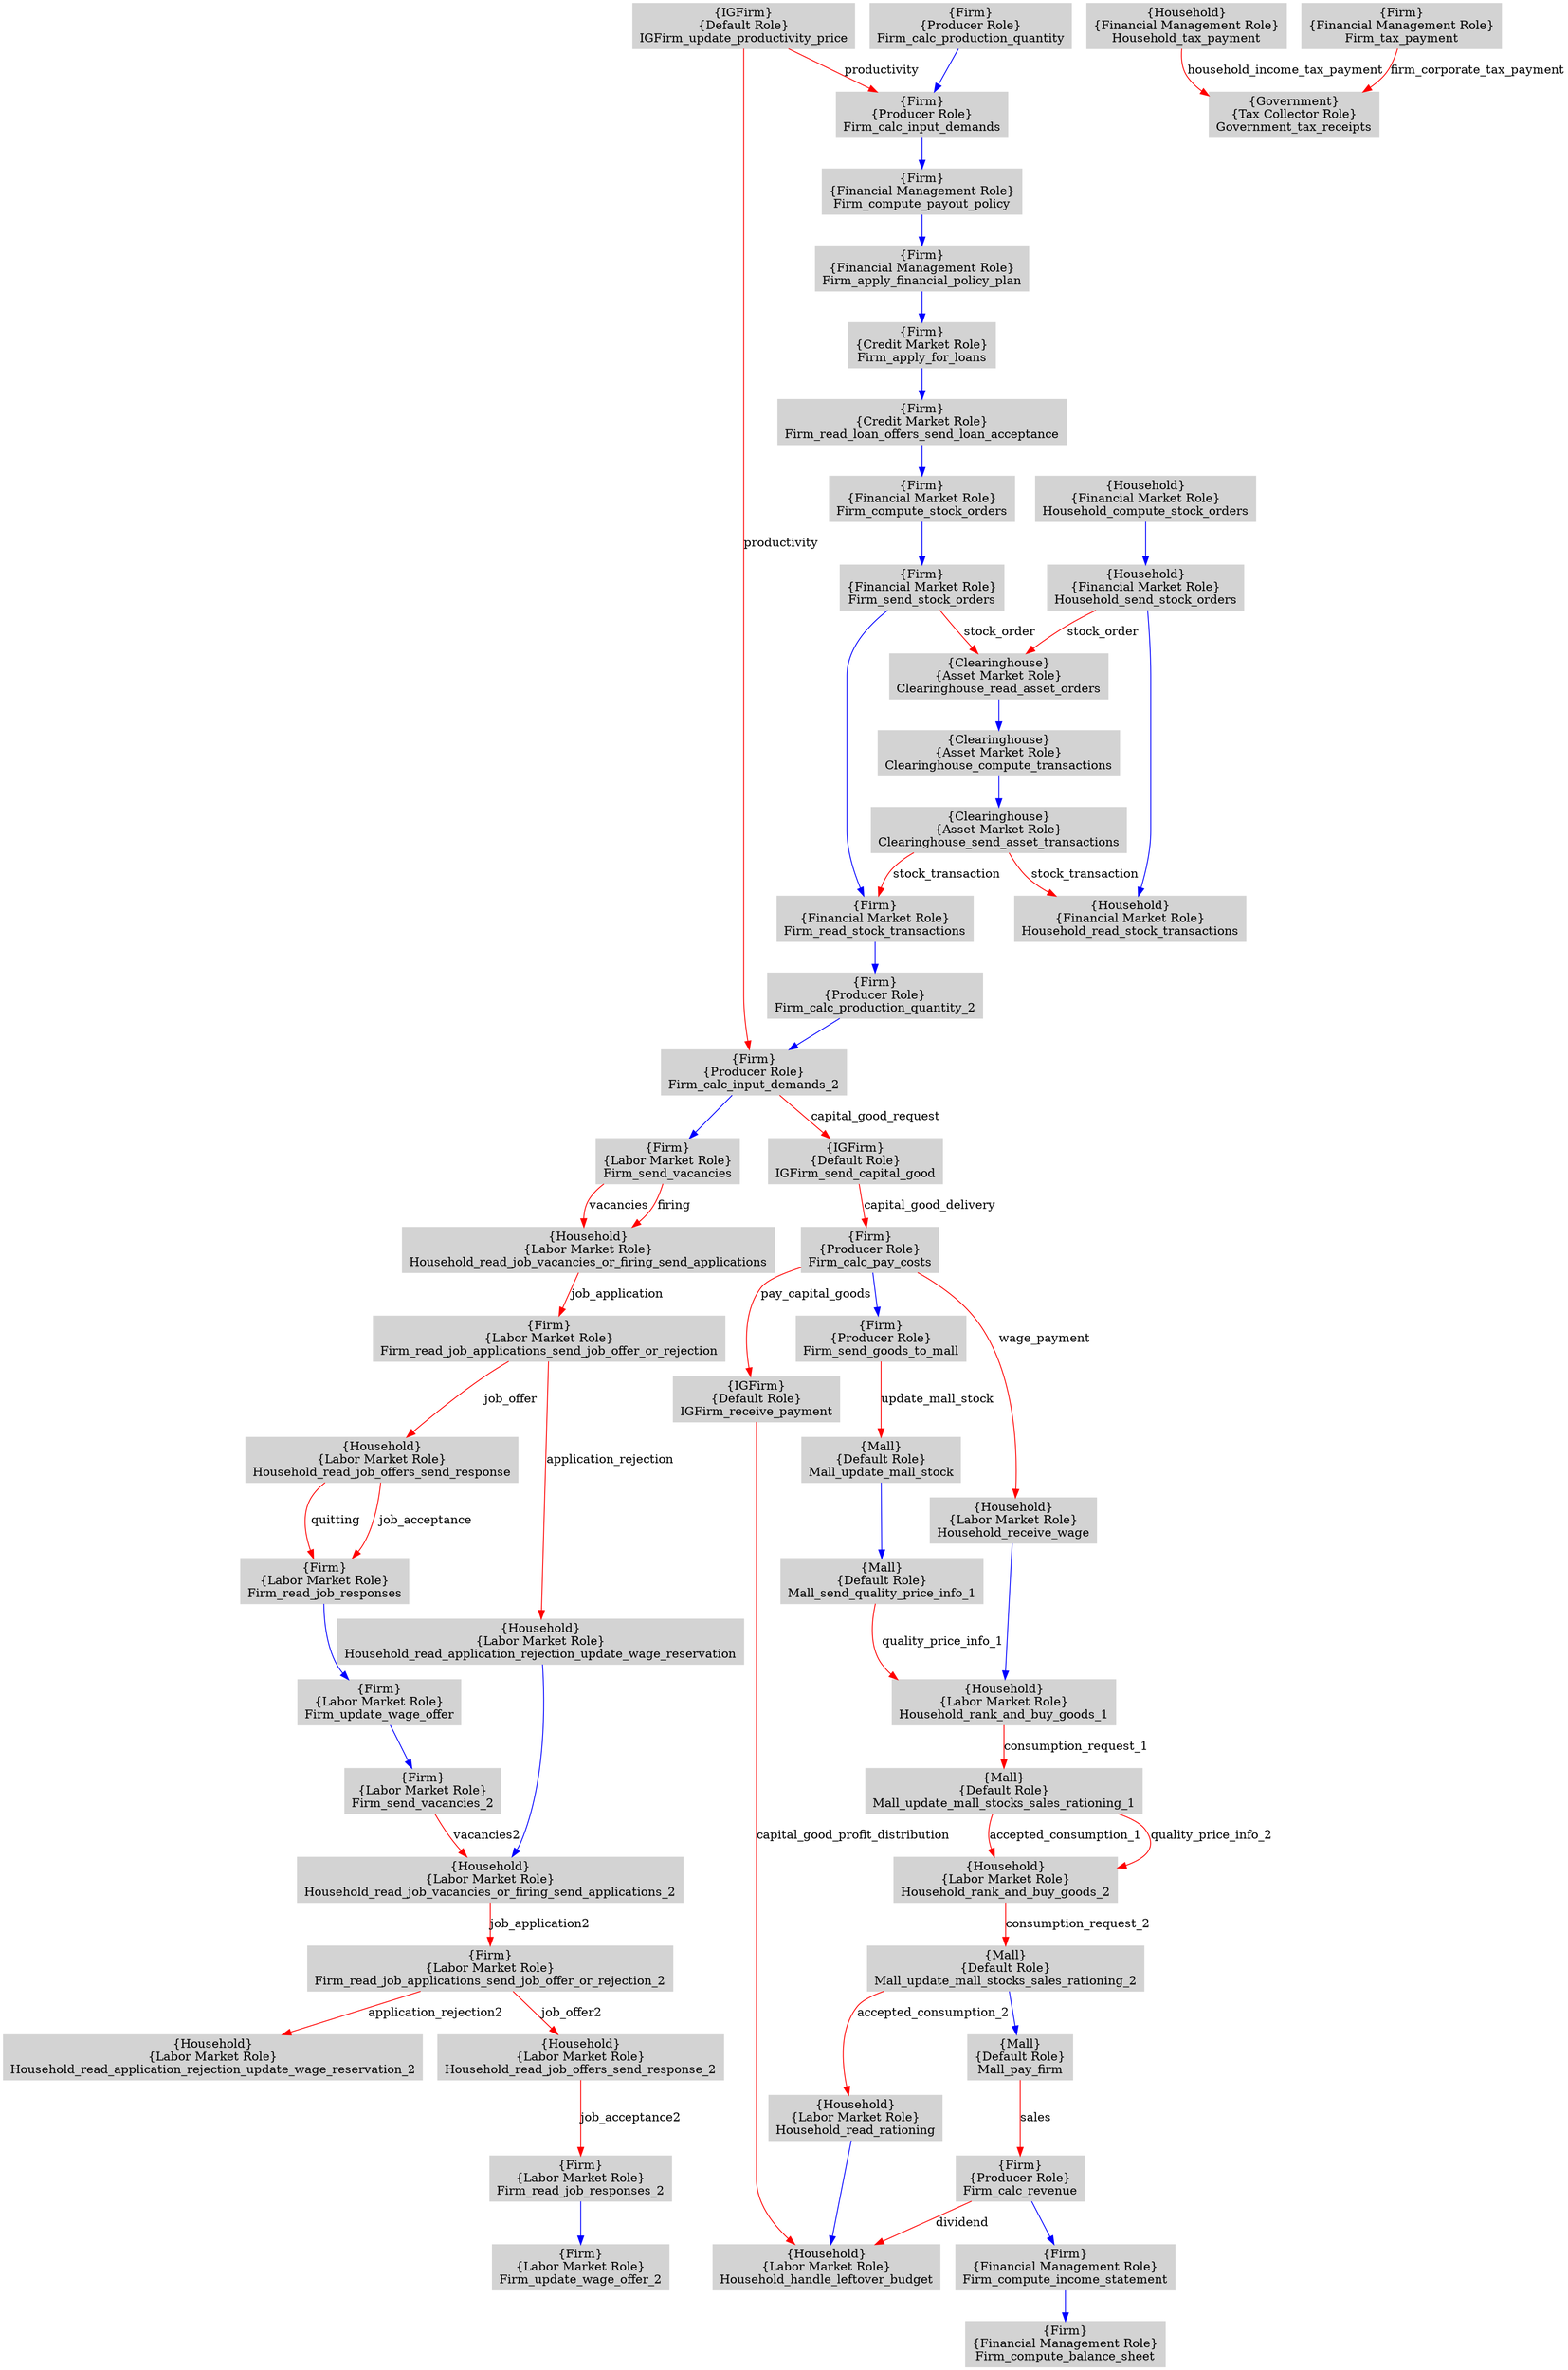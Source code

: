 digraph A {
    node [shape=box,style=filled,color=lightgray];
    "{Firm}\n{Labor Market Role}\nFirm_send_vacancies" -> "{Household}\n{Labor Market Role}\nHousehold_read_job_vacancies_or_firing_send_applications"  [label = "vacancies",color=red];
    "{Firm}\n{Labor Market Role}\nFirm_send_vacancies_2" -> "{Household}\n{Labor Market Role}\nHousehold_read_job_vacancies_or_firing_send_applications_2"  [label = "vacancies2",color=red];
    "{Firm}\n{Labor Market Role}\nFirm_send_vacancies" -> "{Household}\n{Labor Market Role}\nHousehold_read_job_vacancies_or_firing_send_applications"  [label = "firing",color=red];
    "{Household}\n{Labor Market Role}\nHousehold_read_job_vacancies_or_firing_send_applications" -> "{Firm}\n{Labor Market Role}\nFirm_read_job_applications_send_job_offer_or_rejection"  [label = "job_application",color=red];
    "{Household}\n{Labor Market Role}\nHousehold_read_job_vacancies_or_firing_send_applications_2" -> "{Firm}\n{Labor Market Role}\nFirm_read_job_applications_send_job_offer_or_rejection_2"  [label = "job_application2",color=red];
    "{Firm}\n{Labor Market Role}\nFirm_read_job_applications_send_job_offer_or_rejection" -> "{Household}\n{Labor Market Role}\nHousehold_read_job_offers_send_response"  [label = "job_offer",color=red];
    "{Firm}\n{Labor Market Role}\nFirm_read_job_applications_send_job_offer_or_rejection_2" -> "{Household}\n{Labor Market Role}\nHousehold_read_job_offers_send_response_2"  [label = "job_offer2",color=red];
    "{Household}\n{Labor Market Role}\nHousehold_read_job_offers_send_response" -> "{Firm}\n{Labor Market Role}\nFirm_read_job_responses"  [label = "job_acceptance",color=red];
    "{Household}\n{Labor Market Role}\nHousehold_read_job_offers_send_response_2" -> "{Firm}\n{Labor Market Role}\nFirm_read_job_responses_2"  [label = "job_acceptance2",color=red];
    "{Firm}\n{Labor Market Role}\nFirm_read_job_applications_send_job_offer_or_rejection" -> "{Household}\n{Labor Market Role}\nHousehold_read_application_rejection_update_wage_reservation"  [label = "application_rejection",color=red];
    "{Firm}\n{Labor Market Role}\nFirm_read_job_applications_send_job_offer_or_rejection_2" -> "{Household}\n{Labor Market Role}\nHousehold_read_application_rejection_update_wage_reservation_2"  [label = "application_rejection2",color=red];
    "{Household}\n{Labor Market Role}\nHousehold_read_job_offers_send_response" -> "{Firm}\n{Labor Market Role}\nFirm_read_job_responses"  [label = "quitting",color=red];
    "{IGFirm}\n{Default Role}\nIGFirm_update_productivity_price" -> "{Firm}\n{Producer Role}\nFirm_calc_input_demands"  [label = "productivity",color=red];
    "{IGFirm}\n{Default Role}\nIGFirm_update_productivity_price" -> "{Firm}\n{Producer Role}\nFirm_calc_input_demands_2"  [label = "productivity",color=red];
    "{Firm}\n{Producer Role}\nFirm_calc_input_demands_2" -> "{IGFirm}\n{Default Role}\nIGFirm_send_capital_good"  [label = "capital_good_request",color=red];
    "{IGFirm}\n{Default Role}\nIGFirm_receive_payment" -> "{Household}\n{Labor Market Role}\nHousehold_handle_leftover_budget"  [label = "capital_good_profit_distribution",color=red];
    "{IGFirm}\n{Default Role}\nIGFirm_send_capital_good" -> "{Firm}\n{Producer Role}\nFirm_calc_pay_costs"  [label = "capital_good_delivery",color=red];
    "{Firm}\n{Producer Role}\nFirm_calc_pay_costs" -> "{Household}\n{Labor Market Role}\nHousehold_receive_wage"  [label = "wage_payment",color=red];
    "{Mall}\n{Default Role}\nMall_send_quality_price_info_1" -> "{Household}\n{Labor Market Role}\nHousehold_rank_and_buy_goods_1"  [label = "quality_price_info_1",color=red];
    "{Mall}\n{Default Role}\nMall_update_mall_stocks_sales_rationing_1" -> "{Household}\n{Labor Market Role}\nHousehold_rank_and_buy_goods_2"  [label = "quality_price_info_2",color=red];
    "{Firm}\n{Producer Role}\nFirm_send_goods_to_mall" -> "{Mall}\n{Default Role}\nMall_update_mall_stock"  [label = "update_mall_stock",color=red];
    "{Firm}\n{Producer Role}\nFirm_calc_revenue" -> "{Household}\n{Labor Market Role}\nHousehold_handle_leftover_budget"  [label = "dividend",color=red];
    "{Household}\n{Labor Market Role}\nHousehold_rank_and_buy_goods_1" -> "{Mall}\n{Default Role}\nMall_update_mall_stocks_sales_rationing_1"  [label = "consumption_request_1",color=red];
    "{Household}\n{Labor Market Role}\nHousehold_rank_and_buy_goods_2" -> "{Mall}\n{Default Role}\nMall_update_mall_stocks_sales_rationing_2"  [label = "consumption_request_2",color=red];
    "{Mall}\n{Default Role}\nMall_update_mall_stocks_sales_rationing_1" -> "{Household}\n{Labor Market Role}\nHousehold_rank_and_buy_goods_2"  [label = "accepted_consumption_1",color=red];
    "{Mall}\n{Default Role}\nMall_update_mall_stocks_sales_rationing_2" -> "{Household}\n{Labor Market Role}\nHousehold_read_rationing"  [label = "accepted_consumption_2",color=red];
    "{Mall}\n{Default Role}\nMall_pay_firm" -> "{Firm}\n{Producer Role}\nFirm_calc_revenue"  [label = "sales",color=red];
    "{Firm}\n{Producer Role}\nFirm_calc_pay_costs" -> "{IGFirm}\n{Default Role}\nIGFirm_receive_payment"  [label = "pay_capital_goods",color=red];
    "{Household}\n{Financial Management Role}\nHousehold_tax_payment" -> "{Government}\n{Tax Collector Role}\nGovernment_tax_receipts"  [label = "household_income_tax_payment",color=red];
    "{Firm}\n{Financial Management Role}\nFirm_tax_payment" -> "{Government}\n{Tax Collector Role}\nGovernment_tax_receipts"  [label = "firm_corporate_tax_payment",color=red];
    "{Firm}\n{Financial Market Role}\nFirm_send_stock_orders" -> "{Clearinghouse}\n{Asset Market Role}\nClearinghouse_read_asset_orders"  [label = "stock_order",color=red];
    "{Household}\n{Financial Market Role}\nHousehold_send_stock_orders" -> "{Clearinghouse}\n{Asset Market Role}\nClearinghouse_read_asset_orders"  [label = "stock_order",color=red];
    "{Clearinghouse}\n{Asset Market Role}\nClearinghouse_send_asset_transactions" -> "{Firm}\n{Financial Market Role}\nFirm_read_stock_transactions"  [label = "stock_transaction",color=red];
    "{Clearinghouse}\n{Asset Market Role}\nClearinghouse_send_asset_transactions" -> "{Household}\n{Financial Market Role}\nHousehold_read_stock_transactions"  [label = "stock_transaction",color=red];
    "{Firm}\n{Producer Role}\nFirm_calc_input_demands_2" -> "{Firm}\n{Labor Market Role}\nFirm_send_vacancies" [color=blue];
    "{Firm}\n{Labor Market Role}\nFirm_read_job_responses" -> "{Firm}\n{Labor Market Role}\nFirm_update_wage_offer" [color=blue];
    "{Firm}\n{Labor Market Role}\nFirm_update_wage_offer" -> "{Firm}\n{Labor Market Role}\nFirm_send_vacancies_2" [color=blue];
    "{Firm}\n{Labor Market Role}\nFirm_read_job_responses_2" -> "{Firm}\n{Labor Market Role}\nFirm_update_wage_offer_2" [color=blue];
    "{Firm}\n{Producer Role}\nFirm_calc_production_quantity" -> "{Firm}\n{Producer Role}\nFirm_calc_input_demands" [color=blue];
    "{Firm}\n{Producer Role}\nFirm_calc_pay_costs" -> "{Firm}\n{Producer Role}\nFirm_send_goods_to_mall" [color=blue];
    "{Firm}\n{Producer Role}\nFirm_calc_production_quantity_2" -> "{Firm}\n{Producer Role}\nFirm_calc_input_demands_2" [color=blue];
    "{Firm}\n{Financial Market Role}\nFirm_read_stock_transactions" -> "{Firm}\n{Producer Role}\nFirm_calc_production_quantity_2" [color=blue];
    "{Firm}\n{Producer Role}\nFirm_calc_revenue" -> "{Firm}\n{Financial Management Role}\nFirm_compute_income_statement" [color=blue];
    "{Firm}\n{Financial Management Role}\nFirm_compute_income_statement" -> "{Firm}\n{Financial Management Role}\nFirm_compute_balance_sheet" [color=blue];
    "{Firm}\n{Producer Role}\nFirm_calc_input_demands" -> "{Firm}\n{Financial Management Role}\nFirm_compute_payout_policy" [color=blue];
    "{Firm}\n{Financial Management Role}\nFirm_compute_payout_policy" -> "{Firm}\n{Financial Management Role}\nFirm_apply_financial_policy_plan" [color=blue];
    "{Firm}\n{Financial Management Role}\nFirm_apply_financial_policy_plan" -> "{Firm}\n{Credit Market Role}\nFirm_apply_for_loans" [color=blue];
    "{Firm}\n{Credit Market Role}\nFirm_apply_for_loans" -> "{Firm}\n{Credit Market Role}\nFirm_read_loan_offers_send_loan_acceptance" [color=blue];
    "{Firm}\n{Financial Market Role}\nFirm_compute_stock_orders" -> "{Firm}\n{Financial Market Role}\nFirm_send_stock_orders" [color=blue];
    "{Firm}\n{Financial Market Role}\nFirm_send_stock_orders" -> "{Firm}\n{Financial Market Role}\nFirm_read_stock_transactions" [color=blue];
    "{Firm}\n{Credit Market Role}\nFirm_read_loan_offers_send_loan_acceptance" -> "{Firm}\n{Financial Market Role}\nFirm_compute_stock_orders" [color=blue];
    "{Household}\n{Labor Market Role}\nHousehold_read_application_rejection_update_wage_reservation" -> "{Household}\n{Labor Market Role}\nHousehold_read_job_vacancies_or_firing_send_applications_2" [color=blue];
    "{Household}\n{Labor Market Role}\nHousehold_receive_wage" -> "{Household}\n{Labor Market Role}\nHousehold_rank_and_buy_goods_1" [color=blue];
    "{Household}\n{Labor Market Role}\nHousehold_read_rationing" -> "{Household}\n{Labor Market Role}\nHousehold_handle_leftover_budget" [color=blue];
    "{Household}\n{Financial Market Role}\nHousehold_compute_stock_orders" -> "{Household}\n{Financial Market Role}\nHousehold_send_stock_orders" [color=blue];
    "{Household}\n{Financial Market Role}\nHousehold_send_stock_orders" -> "{Household}\n{Financial Market Role}\nHousehold_read_stock_transactions" [color=blue];
    "{Mall}\n{Default Role}\nMall_update_mall_stock" -> "{Mall}\n{Default Role}\nMall_send_quality_price_info_1" [color=blue];
    "{Mall}\n{Default Role}\nMall_update_mall_stocks_sales_rationing_2" -> "{Mall}\n{Default Role}\nMall_pay_firm" [color=blue];
    "{Clearinghouse}\n{Asset Market Role}\nClearinghouse_read_asset_orders" -> "{Clearinghouse}\n{Asset Market Role}\nClearinghouse_compute_transactions" [color=blue];
    "{Clearinghouse}\n{Asset Market Role}\nClearinghouse_compute_transactions" -> "{Clearinghouse}\n{Asset Market Role}\nClearinghouse_send_asset_transactions" [color=blue];
}